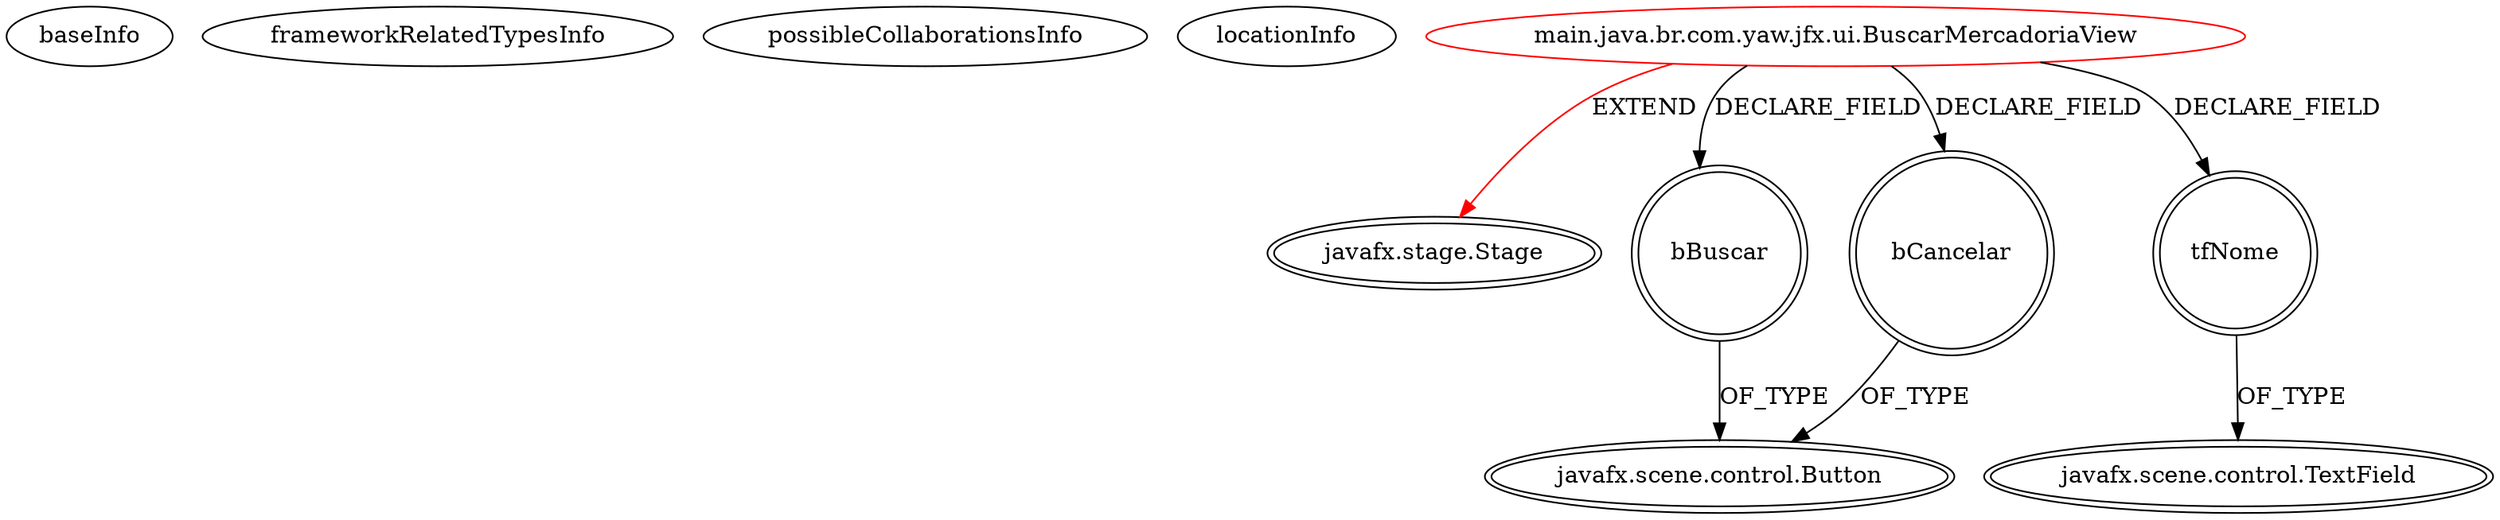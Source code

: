 digraph {
baseInfo[graphId=4884,category="extension_graph",isAnonymous=false,possibleRelation=false]
frameworkRelatedTypesInfo[0="javafx.stage.Stage"]
possibleCollaborationsInfo[]
locationInfo[projectName="yaw-javafx-jpa-crud",filePath="/yaw-javafx-jpa-crud/javafx-jpa-crud-master/src/main/java/br/com/yaw/jfx/ui/BuscarMercadoriaView.java",contextSignature="BuscarMercadoriaView",graphId="4884"]
0[label="main.java.br.com.yaw.jfx.ui.BuscarMercadoriaView",vertexType="ROOT_CLIENT_CLASS_DECLARATION",isFrameworkType=false,color=red]
1[label="javafx.stage.Stage",vertexType="FRAMEWORK_CLASS_TYPE",isFrameworkType=true,peripheries=2]
2[label="bBuscar",vertexType="FIELD_DECLARATION",isFrameworkType=true,peripheries=2,shape=circle]
3[label="javafx.scene.control.Button",vertexType="FRAMEWORK_CLASS_TYPE",isFrameworkType=true,peripheries=2]
4[label="bCancelar",vertexType="FIELD_DECLARATION",isFrameworkType=true,peripheries=2,shape=circle]
6[label="tfNome",vertexType="FIELD_DECLARATION",isFrameworkType=true,peripheries=2,shape=circle]
7[label="javafx.scene.control.TextField",vertexType="FRAMEWORK_CLASS_TYPE",isFrameworkType=true,peripheries=2]
0->1[label="EXTEND",color=red]
0->2[label="DECLARE_FIELD"]
2->3[label="OF_TYPE"]
0->4[label="DECLARE_FIELD"]
4->3[label="OF_TYPE"]
0->6[label="DECLARE_FIELD"]
6->7[label="OF_TYPE"]
}
